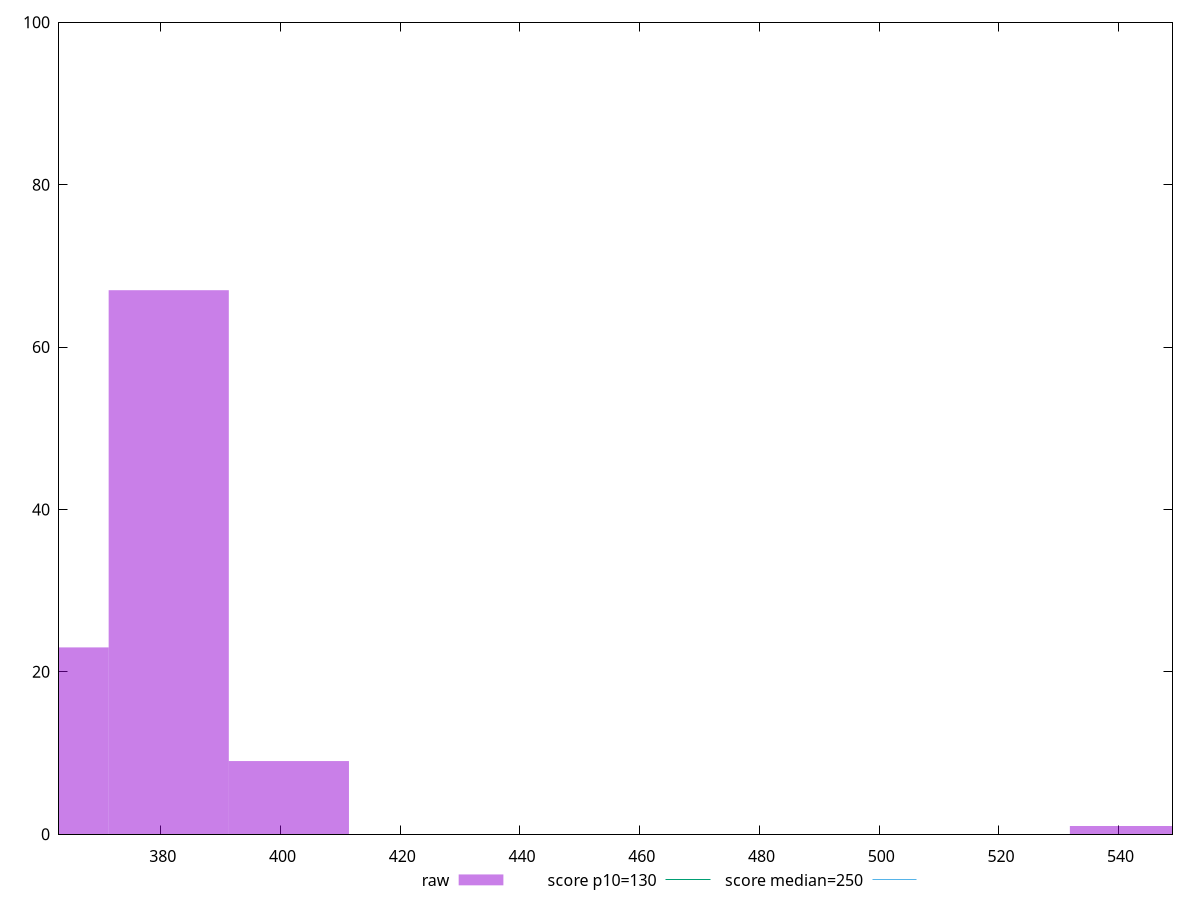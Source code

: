 reset

$raw <<EOF
541.8908765726834 1
381.3306168474439 67
361.26058438178893 23
401.4006493130988 9
EOF

set key outside below
set boxwidth 20.07003246565494
set xrange [363:549]
set yrange [0:100]
set trange [0:100]
set style fill transparent solid 0.5 noborder

set parametric
set terminal svg size 640, 490 enhanced background rgb 'white'
set output "reports/report_00031_2021-02-24T23-18-18.084Z/max-potential-fid/samples/music/raw/histogram.svg"

plot $raw title "raw" with boxes, \
     130,t title "score p10=130", \
     250,t title "score median=250"

reset
